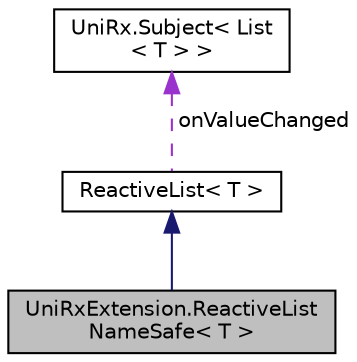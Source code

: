 digraph "UniRxExtension.ReactiveListNameSafe&lt; T &gt;"
{
 // LATEX_PDF_SIZE
  edge [fontname="Helvetica",fontsize="10",labelfontname="Helvetica",labelfontsize="10"];
  node [fontname="Helvetica",fontsize="10",shape=record];
  Node1 [label="UniRxExtension.ReactiveList\lNameSafe\< T \>",height=0.2,width=0.4,color="black", fillcolor="grey75", style="filled", fontcolor="black",tooltip=" "];
  Node2 -> Node1 [dir="back",color="midnightblue",fontsize="10",style="solid",fontname="Helvetica"];
  Node2 [label="ReactiveList\< T \>",height=0.2,width=0.4,color="black", fillcolor="white", style="filled",URL="$class_uni_rx_extension_1_1_reactive_list.html",tooltip=" "];
  Node3 -> Node2 [dir="back",color="darkorchid3",fontsize="10",style="dashed",label=" onValueChanged" ,fontname="Helvetica"];
  Node3 [label="UniRx.Subject\< List\l\< T \> \>",height=0.2,width=0.4,color="black", fillcolor="white", style="filled",URL="$class_uni_rx_1_1_subject.html",tooltip=" "];
}
